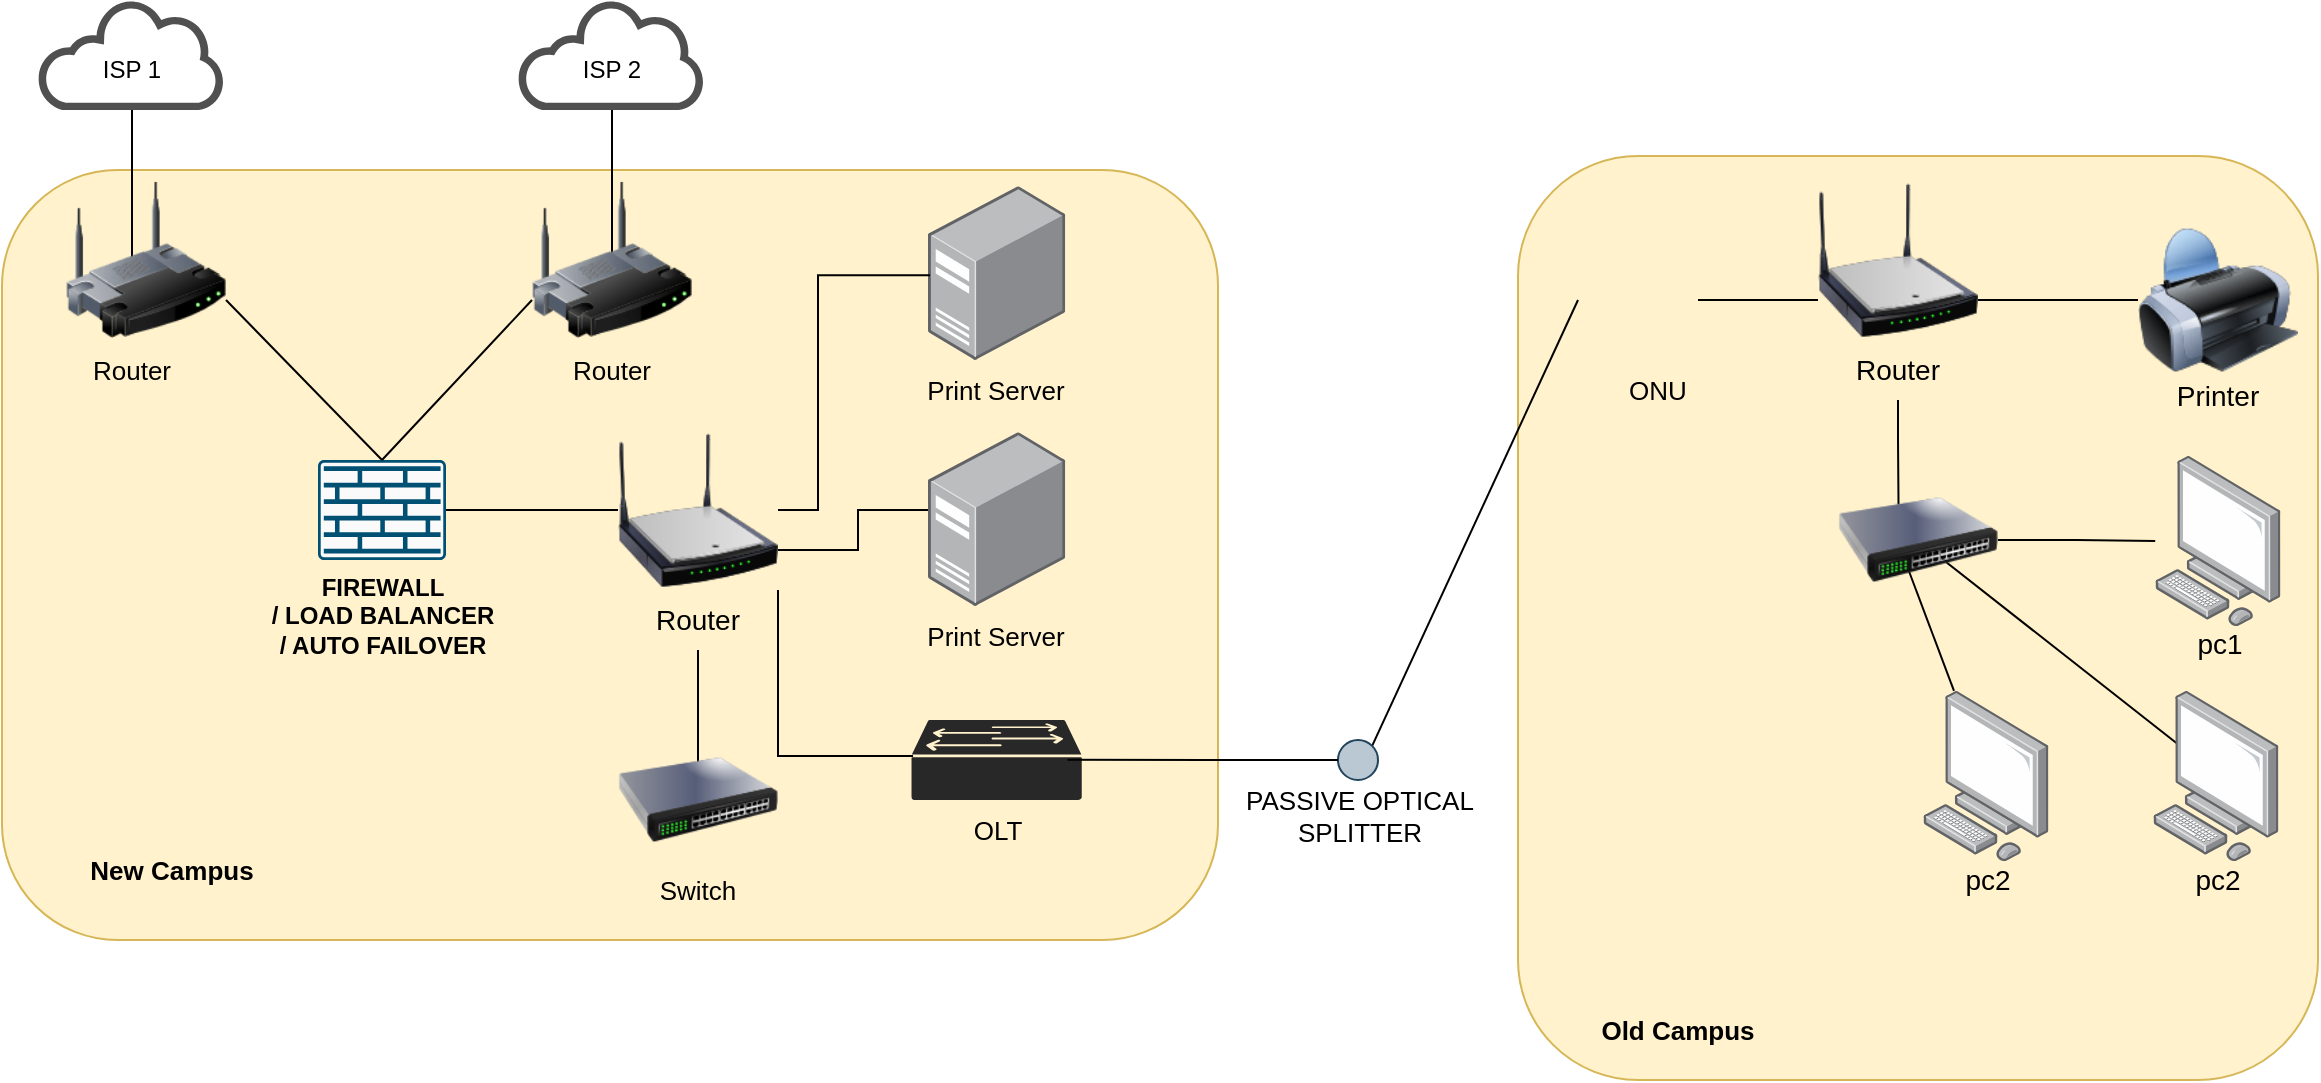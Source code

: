 <mxfile version="22.1.0" type="github">
  <diagram name="Page-1" id="_nMl6FJfx0xCbWasfPqS">
    <mxGraphModel dx="3516" dy="1014" grid="1" gridSize="10" guides="1" tooltips="1" connect="1" arrows="0" fold="1" page="1" pageScale="1" pageWidth="850" pageHeight="1100" math="0" shadow="0">
      <root>
        <mxCell id="0" />
        <mxCell id="1" parent="0" />
        <mxCell id="VAxVF2x6nKeMdrS-wdlX-39" value="" style="rounded=1;whiteSpace=wrap;html=1;fillColor=#fff2cc;strokeColor=#d6b656;" vertex="1" parent="1">
          <mxGeometry x="90" y="158" width="400" height="462" as="geometry" />
        </mxCell>
        <mxCell id="VAxVF2x6nKeMdrS-wdlX-79" style="rounded=0;orthogonalLoop=1;jettySize=auto;html=1;exitX=0.5;exitY=0.5;exitDx=0;exitDy=0;endArrow=none;endFill=0;exitPerimeter=0;" edge="1" parent="1" target="VAxVF2x6nKeMdrS-wdlX-68">
          <mxGeometry relative="1" as="geometry">
            <mxPoint x="280" y="351" as="sourcePoint" />
            <mxPoint x="420" y="461" as="targetPoint" />
          </mxGeometry>
        </mxCell>
        <mxCell id="VAxVF2x6nKeMdrS-wdlX-78" style="rounded=0;orthogonalLoop=1;jettySize=auto;html=1;exitX=0.5;exitY=0.5;exitDx=0;exitDy=0;endArrow=none;endFill=0;entryX=0.357;entryY=0.406;entryDx=0;entryDy=0;entryPerimeter=0;exitPerimeter=0;" edge="1" parent="1" source="VAxVF2x6nKeMdrS-wdlX-70" target="VAxVF2x6nKeMdrS-wdlX-65">
          <mxGeometry relative="1" as="geometry" />
        </mxCell>
        <mxCell id="VAxVF2x6nKeMdrS-wdlX-71" style="edgeStyle=orthogonalEdgeStyle;rounded=0;orthogonalLoop=1;jettySize=auto;html=1;exitX=0.5;exitY=1;exitDx=0;exitDy=0;entryX=0.381;entryY=0.625;entryDx=0;entryDy=0;entryPerimeter=0;endArrow=none;endFill=0;" edge="1" parent="1" source="VAxVF2x6nKeMdrS-wdlX-54" target="VAxVF2x6nKeMdrS-wdlX-70">
          <mxGeometry relative="1" as="geometry" />
        </mxCell>
        <mxCell id="VAxVF2x6nKeMdrS-wdlX-37" value="" style="rounded=1;whiteSpace=wrap;html=1;fillColor=#fff2cc;strokeColor=#d6b656;" vertex="1" parent="1">
          <mxGeometry x="-668" y="165" width="608" height="385" as="geometry" />
        </mxCell>
        <mxCell id="VAxVF2x6nKeMdrS-wdlX-36" style="edgeStyle=orthogonalEdgeStyle;rounded=0;orthogonalLoop=1;jettySize=auto;html=1;exitX=0.5;exitY=1;exitDx=0;exitDy=0;entryX=0.5;entryY=0.5;entryDx=0;entryDy=0;entryPerimeter=0;endArrow=none;endFill=0;" edge="1" parent="1" source="VAxVF2x6nKeMdrS-wdlX-25" target="VAxVF2x6nKeMdrS-wdlX-33">
          <mxGeometry relative="1" as="geometry" />
        </mxCell>
        <mxCell id="VAxVF2x6nKeMdrS-wdlX-1" value="" style="sketch=0;pointerEvents=1;shadow=0;dashed=0;html=1;strokeColor=none;fillColor=#505050;labelPosition=center;verticalLabelPosition=bottom;outlineConnect=0;verticalAlign=top;align=center;shape=mxgraph.office.clouds.cloud;" vertex="1" parent="1">
          <mxGeometry x="-650" y="80" width="94" height="55" as="geometry" />
        </mxCell>
        <mxCell id="VAxVF2x6nKeMdrS-wdlX-2" value="" style="sketch=0;pointerEvents=1;shadow=0;dashed=0;html=1;strokeColor=none;fillColor=#505050;labelPosition=center;verticalLabelPosition=bottom;outlineConnect=0;verticalAlign=top;align=center;shape=mxgraph.office.clouds.cloud;" vertex="1" parent="1">
          <mxGeometry x="-410" y="80" width="94" height="55" as="geometry" />
        </mxCell>
        <mxCell id="VAxVF2x6nKeMdrS-wdlX-3" value="&lt;b&gt;FIREWALL &lt;br&gt;/ LOAD BALANCER &lt;br&gt;/ AUTO FAILOVER&lt;/b&gt;" style="sketch=0;points=[[0.015,0.015,0],[0.985,0.015,0],[0.985,0.985,0],[0.015,0.985,0],[0.25,0,0],[0.5,0,0],[0.75,0,0],[1,0.25,0],[1,0.5,0],[1,0.75,0],[0.75,1,0],[0.5,1,0],[0.25,1,0],[0,0.75,0],[0,0.5,0],[0,0.25,0]];verticalLabelPosition=bottom;html=1;verticalAlign=top;aspect=fixed;align=center;pointerEvents=1;shape=mxgraph.cisco19.rect;prIcon=firewall;fillColor=#FAFAFA;strokeColor=#005073;" vertex="1" parent="1">
          <mxGeometry x="-510" y="310" width="64" height="50" as="geometry" />
        </mxCell>
        <mxCell id="VAxVF2x6nKeMdrS-wdlX-9" style="rounded=0;orthogonalLoop=1;jettySize=auto;html=1;exitX=0.5;exitY=0;exitDx=0;exitDy=0;exitPerimeter=0;endArrow=none;endFill=0;" edge="1" parent="1" target="VAxVF2x6nKeMdrS-wdlX-1">
          <mxGeometry relative="1" as="geometry">
            <mxPoint x="-603" y="210" as="sourcePoint" />
          </mxGeometry>
        </mxCell>
        <mxCell id="VAxVF2x6nKeMdrS-wdlX-10" style="rounded=0;orthogonalLoop=1;jettySize=auto;html=1;endArrow=none;endFill=0;" edge="1" parent="1" target="VAxVF2x6nKeMdrS-wdlX-2">
          <mxGeometry relative="1" as="geometry">
            <mxPoint x="-363" y="210" as="sourcePoint" />
          </mxGeometry>
        </mxCell>
        <mxCell id="VAxVF2x6nKeMdrS-wdlX-8" style="rounded=0;orthogonalLoop=1;jettySize=auto;html=1;exitX=1;exitY=0.75;exitDx=0;exitDy=0;entryX=0.5;entryY=0;entryDx=0;entryDy=0;entryPerimeter=0;endArrow=none;endFill=0;" edge="1" parent="1" source="VAxVF2x6nKeMdrS-wdlX-19" target="VAxVF2x6nKeMdrS-wdlX-3">
          <mxGeometry relative="1" as="geometry">
            <mxPoint x="-563" y="230" as="sourcePoint" />
          </mxGeometry>
        </mxCell>
        <mxCell id="VAxVF2x6nKeMdrS-wdlX-11" value="ISP 2" style="text;html=1;strokeColor=none;fillColor=none;align=center;verticalAlign=middle;whiteSpace=wrap;rounded=0;" vertex="1" parent="1">
          <mxGeometry x="-393" y="100" width="60" height="30" as="geometry" />
        </mxCell>
        <mxCell id="VAxVF2x6nKeMdrS-wdlX-12" value="ISP 1" style="text;html=1;strokeColor=none;fillColor=none;align=center;verticalAlign=middle;whiteSpace=wrap;rounded=0;" vertex="1" parent="1">
          <mxGeometry x="-633" y="100" width="60" height="30" as="geometry" />
        </mxCell>
        <mxCell id="VAxVF2x6nKeMdrS-wdlX-14" style="rounded=0;orthogonalLoop=1;jettySize=auto;html=1;exitX=0;exitY=0.75;exitDx=0;exitDy=0;entryX=0.5;entryY=0;entryDx=0;entryDy=0;entryPerimeter=0;endArrow=none;endFill=0;" edge="1" parent="1" source="VAxVF2x6nKeMdrS-wdlX-20" target="VAxVF2x6nKeMdrS-wdlX-3">
          <mxGeometry relative="1" as="geometry">
            <mxPoint x="-403" y="230" as="sourcePoint" />
            <mxPoint x="-468" y="320" as="targetPoint" />
          </mxGeometry>
        </mxCell>
        <mxCell id="VAxVF2x6nKeMdrS-wdlX-16" style="rounded=0;orthogonalLoop=1;jettySize=auto;html=1;exitX=1;exitY=0.5;exitDx=0;exitDy=0;exitPerimeter=0;entryX=0;entryY=0.5;entryDx=0;entryDy=0;entryPerimeter=0;endArrow=none;endFill=0;" edge="1" parent="1" source="VAxVF2x6nKeMdrS-wdlX-3" target="VAxVF2x6nKeMdrS-wdlX-24">
          <mxGeometry relative="1" as="geometry">
            <mxPoint x="-350" y="386.5" as="targetPoint" />
          </mxGeometry>
        </mxCell>
        <mxCell id="VAxVF2x6nKeMdrS-wdlX-19" value="" style="image;html=1;image=img/lib/clip_art/networking/Wireless_Router_128x128.png" vertex="1" parent="1">
          <mxGeometry x="-636" y="170" width="80" height="80" as="geometry" />
        </mxCell>
        <mxCell id="VAxVF2x6nKeMdrS-wdlX-20" value="" style="image;html=1;image=img/lib/clip_art/networking/Wireless_Router_128x128.png" vertex="1" parent="1">
          <mxGeometry x="-403" y="170" width="80" height="80" as="geometry" />
        </mxCell>
        <mxCell id="VAxVF2x6nKeMdrS-wdlX-21" value="&lt;span style=&quot;font-weight: normal; font-size: 13px;&quot;&gt;Router&lt;/span&gt;" style="text;html=1;strokeColor=none;fillColor=none;align=center;verticalAlign=middle;whiteSpace=wrap;rounded=0;fontSize=13;fontStyle=1" vertex="1" parent="1">
          <mxGeometry x="-633" y="250" width="60" height="30" as="geometry" />
        </mxCell>
        <mxCell id="VAxVF2x6nKeMdrS-wdlX-23" value="&lt;span style=&quot;font-weight: normal; font-size: 13px;&quot;&gt;Router&lt;/span&gt;" style="text;html=1;strokeColor=none;fillColor=none;align=center;verticalAlign=middle;whiteSpace=wrap;rounded=0;fontSize=13;fontStyle=1" vertex="1" parent="1">
          <mxGeometry x="-393" y="250" width="60" height="30" as="geometry" />
        </mxCell>
        <mxCell id="VAxVF2x6nKeMdrS-wdlX-32" style="edgeStyle=orthogonalEdgeStyle;rounded=0;orthogonalLoop=1;jettySize=auto;html=1;exitX=1;exitY=0.75;exitDx=0;exitDy=0;endArrow=none;endFill=0;" edge="1" parent="1" source="VAxVF2x6nKeMdrS-wdlX-24" target="VAxVF2x6nKeMdrS-wdlX-30">
          <mxGeometry relative="1" as="geometry">
            <Array as="points">
              <mxPoint x="-240" y="355" />
              <mxPoint x="-240" y="335" />
            </Array>
          </mxGeometry>
        </mxCell>
        <mxCell id="VAxVF2x6nKeMdrS-wdlX-24" value="" style="image;html=1;image=img/lib/clip_art/networking/Wireless_Router_N_128x128.png" vertex="1" parent="1">
          <mxGeometry x="-360" y="295" width="80" height="80" as="geometry" />
        </mxCell>
        <mxCell id="VAxVF2x6nKeMdrS-wdlX-25" value="&lt;span style=&quot;font-weight: normal; font-size: 14px;&quot;&gt;Router&lt;/span&gt;" style="text;html=1;strokeColor=none;fillColor=none;align=center;verticalAlign=middle;whiteSpace=wrap;rounded=0;fontSize=14;fontStyle=1" vertex="1" parent="1">
          <mxGeometry x="-350" y="375" width="60" height="30" as="geometry" />
        </mxCell>
        <mxCell id="VAxVF2x6nKeMdrS-wdlX-26" value="" style="image;points=[];aspect=fixed;html=1;align=center;shadow=0;dashed=0;image=img/lib/allied_telesis/computer_and_terminals/Server_Desktop.svg;" vertex="1" parent="1">
          <mxGeometry x="-205" y="173" width="68.63" height="87" as="geometry" />
        </mxCell>
        <mxCell id="VAxVF2x6nKeMdrS-wdlX-27" style="edgeStyle=orthogonalEdgeStyle;rounded=0;orthogonalLoop=1;jettySize=auto;html=1;exitX=1;exitY=0.5;exitDx=0;exitDy=0;entryX=0.015;entryY=0.513;entryDx=0;entryDy=0;entryPerimeter=0;endArrow=none;endFill=0;" edge="1" parent="1" source="VAxVF2x6nKeMdrS-wdlX-24" target="VAxVF2x6nKeMdrS-wdlX-26">
          <mxGeometry relative="1" as="geometry">
            <Array as="points">
              <mxPoint x="-260" y="335" />
              <mxPoint x="-260" y="218" />
            </Array>
          </mxGeometry>
        </mxCell>
        <mxCell id="VAxVF2x6nKeMdrS-wdlX-29" value="&lt;span style=&quot;font-weight: 400; font-size: 13px;&quot;&gt;Print Server&lt;/span&gt;" style="text;html=1;strokeColor=none;fillColor=none;align=center;verticalAlign=middle;whiteSpace=wrap;rounded=0;fontSize=13;fontStyle=1" vertex="1" parent="1">
          <mxGeometry x="-220.68" y="260" width="100" height="30" as="geometry" />
        </mxCell>
        <mxCell id="VAxVF2x6nKeMdrS-wdlX-30" value="" style="image;points=[];aspect=fixed;html=1;align=center;shadow=0;dashed=0;image=img/lib/allied_telesis/computer_and_terminals/Server_Desktop.svg;" vertex="1" parent="1">
          <mxGeometry x="-205" y="296" width="68.63" height="87" as="geometry" />
        </mxCell>
        <mxCell id="VAxVF2x6nKeMdrS-wdlX-31" value="&lt;span style=&quot;font-weight: 400; font-size: 13px;&quot;&gt;Print Server&lt;/span&gt;" style="text;html=1;strokeColor=none;fillColor=none;align=center;verticalAlign=middle;whiteSpace=wrap;rounded=0;fontSize=13;fontStyle=1" vertex="1" parent="1">
          <mxGeometry x="-220.68" y="383" width="100" height="30" as="geometry" />
        </mxCell>
        <mxCell id="VAxVF2x6nKeMdrS-wdlX-33" value="" style="image;html=1;image=img/lib/clip_art/networking/Switch_128x128.png" vertex="1" parent="1">
          <mxGeometry x="-360" y="440" width="80" height="80" as="geometry" />
        </mxCell>
        <mxCell id="VAxVF2x6nKeMdrS-wdlX-34" value="&lt;span style=&quot;font-weight: 400; font-size: 13px;&quot;&gt;Switch&lt;/span&gt;" style="text;html=1;strokeColor=none;fillColor=none;align=center;verticalAlign=middle;whiteSpace=wrap;rounded=0;fontSize=13;fontStyle=1" vertex="1" parent="1">
          <mxGeometry x="-370" y="510" width="100" height="30" as="geometry" />
        </mxCell>
        <mxCell id="VAxVF2x6nKeMdrS-wdlX-38" value="&lt;span style=&quot;font-size: 13px;&quot;&gt;New Campus&lt;/span&gt;" style="text;html=1;strokeColor=none;fillColor=none;align=center;verticalAlign=middle;whiteSpace=wrap;rounded=0;fontSize=13;fontStyle=1" vertex="1" parent="1">
          <mxGeometry x="-633" y="500" width="100" height="30" as="geometry" />
        </mxCell>
        <mxCell id="VAxVF2x6nKeMdrS-wdlX-40" value="" style="verticalLabelPosition=bottom;sketch=0;html=1;fillColor=#282828;strokeColor=none;verticalAlign=top;pointerEvents=1;align=center;shape=mxgraph.cisco_safe.technology_icons.icon23;" vertex="1" parent="1">
          <mxGeometry x="-213.24" y="440" width="85.11" height="40" as="geometry" />
        </mxCell>
        <mxCell id="VAxVF2x6nKeMdrS-wdlX-41" style="edgeStyle=orthogonalEdgeStyle;rounded=0;orthogonalLoop=1;jettySize=auto;html=1;exitX=1;exitY=1;exitDx=0;exitDy=0;entryX=0.009;entryY=0.45;entryDx=0;entryDy=0;entryPerimeter=0;endArrow=none;endFill=0;" edge="1" parent="1" source="VAxVF2x6nKeMdrS-wdlX-24" target="VAxVF2x6nKeMdrS-wdlX-40">
          <mxGeometry relative="1" as="geometry" />
        </mxCell>
        <mxCell id="VAxVF2x6nKeMdrS-wdlX-42" value="&lt;span style=&quot;font-weight: 400; font-size: 13px;&quot;&gt;OLT&lt;/span&gt;" style="text;html=1;strokeColor=none;fillColor=none;align=center;verticalAlign=middle;whiteSpace=wrap;rounded=0;fontSize=13;fontStyle=1" vertex="1" parent="1">
          <mxGeometry x="-220.24" y="480" width="100" height="30" as="geometry" />
        </mxCell>
        <mxCell id="VAxVF2x6nKeMdrS-wdlX-50" style="rounded=0;orthogonalLoop=1;jettySize=auto;html=1;exitX=1;exitY=0;exitDx=0;exitDy=0;entryX=0;entryY=0.5;entryDx=0;entryDy=0;endArrow=none;endFill=0;" edge="1" parent="1" source="VAxVF2x6nKeMdrS-wdlX-44" target="VAxVF2x6nKeMdrS-wdlX-49">
          <mxGeometry relative="1" as="geometry" />
        </mxCell>
        <mxCell id="VAxVF2x6nKeMdrS-wdlX-44" value="" style="ellipse;whiteSpace=wrap;html=1;aspect=fixed;fillColor=#bac8d3;strokeColor=#23445d;" vertex="1" parent="1">
          <mxGeometry y="450" width="20" height="20" as="geometry" />
        </mxCell>
        <mxCell id="VAxVF2x6nKeMdrS-wdlX-47" style="edgeStyle=orthogonalEdgeStyle;rounded=0;orthogonalLoop=1;jettySize=auto;html=1;exitX=0;exitY=0.5;exitDx=0;exitDy=0;entryX=0.916;entryY=0.497;entryDx=0;entryDy=0;entryPerimeter=0;endArrow=none;endFill=0;" edge="1" parent="1" source="VAxVF2x6nKeMdrS-wdlX-44" target="VAxVF2x6nKeMdrS-wdlX-40">
          <mxGeometry relative="1" as="geometry" />
        </mxCell>
        <mxCell id="VAxVF2x6nKeMdrS-wdlX-48" value="&lt;span style=&quot;font-weight: 400; font-size: 13px;&quot;&gt;PASSIVE OPTICAL SPLITTER&lt;/span&gt;" style="text;html=1;strokeColor=none;fillColor=none;align=center;verticalAlign=middle;whiteSpace=wrap;rounded=0;fontSize=13;fontStyle=1" vertex="1" parent="1">
          <mxGeometry x="-49" y="473" width="120" height="30" as="geometry" />
        </mxCell>
        <mxCell id="VAxVF2x6nKeMdrS-wdlX-56" style="rounded=0;orthogonalLoop=1;jettySize=auto;html=1;exitX=1;exitY=0.5;exitDx=0;exitDy=0;entryX=0;entryY=0.75;entryDx=0;entryDy=0;endArrow=none;endFill=0;" edge="1" parent="1" source="VAxVF2x6nKeMdrS-wdlX-49" target="VAxVF2x6nKeMdrS-wdlX-53">
          <mxGeometry relative="1" as="geometry" />
        </mxCell>
        <mxCell id="VAxVF2x6nKeMdrS-wdlX-49" value="" style="shape=image;html=1;verticalAlign=top;verticalLabelPosition=bottom;labelBackgroundColor=#ffffff;imageAspect=0;aspect=fixed;image=https://cdn3.iconfinder.com/data/icons/user-interface-798/32/User_interface_cube_3d_shape_design_box-128.png" vertex="1" parent="1">
          <mxGeometry x="120" y="200" width="60" height="60" as="geometry" />
        </mxCell>
        <mxCell id="VAxVF2x6nKeMdrS-wdlX-51" value="&lt;span style=&quot;font-weight: 400;&quot;&gt;ONU&lt;/span&gt;" style="text;html=1;strokeColor=none;fillColor=none;align=center;verticalAlign=middle;whiteSpace=wrap;rounded=0;fontSize=13;fontStyle=1" vertex="1" parent="1">
          <mxGeometry x="100" y="260" width="120" height="30" as="geometry" />
        </mxCell>
        <mxCell id="VAxVF2x6nKeMdrS-wdlX-55" value="" style="group" vertex="1" connectable="0" parent="1">
          <mxGeometry x="240" y="170" width="80" height="110" as="geometry" />
        </mxCell>
        <mxCell id="VAxVF2x6nKeMdrS-wdlX-53" value="" style="image;html=1;image=img/lib/clip_art/networking/Wireless_Router_N_128x128.png" vertex="1" parent="VAxVF2x6nKeMdrS-wdlX-55">
          <mxGeometry width="80" height="80" as="geometry" />
        </mxCell>
        <mxCell id="VAxVF2x6nKeMdrS-wdlX-54" value="&lt;span style=&quot;font-weight: normal; font-size: 14px;&quot;&gt;Router&lt;/span&gt;" style="text;html=1;strokeColor=none;fillColor=none;align=center;verticalAlign=middle;whiteSpace=wrap;rounded=0;fontSize=14;fontStyle=1" vertex="1" parent="VAxVF2x6nKeMdrS-wdlX-55">
          <mxGeometry x="10" y="80" width="60" height="30" as="geometry" />
        </mxCell>
        <mxCell id="VAxVF2x6nKeMdrS-wdlX-57" value="&lt;span style=&quot;font-size: 13px;&quot;&gt;Old Campus&lt;/span&gt;" style="text;html=1;strokeColor=none;fillColor=none;align=center;verticalAlign=middle;whiteSpace=wrap;rounded=0;fontSize=13;fontStyle=1" vertex="1" parent="1">
          <mxGeometry x="120" y="580" width="100" height="30" as="geometry" />
        </mxCell>
        <mxCell id="VAxVF2x6nKeMdrS-wdlX-58" value="" style="image;html=1;image=img/lib/clip_art/computers/Printer_128x128.png" vertex="1" parent="1">
          <mxGeometry x="400" y="190" width="80" height="80" as="geometry" />
        </mxCell>
        <mxCell id="VAxVF2x6nKeMdrS-wdlX-59" style="edgeStyle=orthogonalEdgeStyle;rounded=0;orthogonalLoop=1;jettySize=auto;html=1;exitX=1;exitY=0.75;exitDx=0;exitDy=0;entryX=0;entryY=0.5;entryDx=0;entryDy=0;endArrow=none;endFill=0;" edge="1" parent="1" source="VAxVF2x6nKeMdrS-wdlX-53" target="VAxVF2x6nKeMdrS-wdlX-58">
          <mxGeometry relative="1" as="geometry" />
        </mxCell>
        <mxCell id="VAxVF2x6nKeMdrS-wdlX-60" value="&lt;span style=&quot;font-weight: 400;&quot;&gt;Printer&lt;/span&gt;" style="text;html=1;strokeColor=none;fillColor=none;align=center;verticalAlign=middle;whiteSpace=wrap;rounded=0;fontSize=14;fontStyle=1" vertex="1" parent="1">
          <mxGeometry x="410" y="263" width="60" height="30" as="geometry" />
        </mxCell>
        <mxCell id="VAxVF2x6nKeMdrS-wdlX-63" value="" style="group" vertex="1" connectable="0" parent="1">
          <mxGeometry x="406" y="307.94" width="70" height="109.11" as="geometry" />
        </mxCell>
        <mxCell id="VAxVF2x6nKeMdrS-wdlX-61" value="" style="image;points=[];aspect=fixed;html=1;align=center;shadow=0;dashed=0;image=img/lib/allied_telesis/computer_and_terminals/Personal_Computer.svg;" vertex="1" parent="VAxVF2x6nKeMdrS-wdlX-63">
          <mxGeometry x="2.6" width="62.8" height="85.11" as="geometry" />
        </mxCell>
        <mxCell id="VAxVF2x6nKeMdrS-wdlX-62" value="&lt;span style=&quot;font-weight: 400;&quot;&gt;pc1&lt;/span&gt;" style="text;html=1;strokeColor=none;fillColor=none;align=center;verticalAlign=middle;whiteSpace=wrap;rounded=0;fontSize=14;fontStyle=1" vertex="1" parent="VAxVF2x6nKeMdrS-wdlX-63">
          <mxGeometry y="79.11" width="70" height="30" as="geometry" />
        </mxCell>
        <mxCell id="VAxVF2x6nKeMdrS-wdlX-64" value="" style="group" vertex="1" connectable="0" parent="1">
          <mxGeometry x="405" y="425.44" width="70" height="109.11" as="geometry" />
        </mxCell>
        <mxCell id="VAxVF2x6nKeMdrS-wdlX-65" value="" style="image;points=[];aspect=fixed;html=1;align=center;shadow=0;dashed=0;image=img/lib/allied_telesis/computer_and_terminals/Personal_Computer.svg;" vertex="1" parent="VAxVF2x6nKeMdrS-wdlX-64">
          <mxGeometry x="2.6" width="62.8" height="85.11" as="geometry" />
        </mxCell>
        <mxCell id="VAxVF2x6nKeMdrS-wdlX-66" value="&lt;span style=&quot;font-weight: 400;&quot;&gt;pc2&lt;/span&gt;" style="text;html=1;strokeColor=none;fillColor=none;align=center;verticalAlign=middle;whiteSpace=wrap;rounded=0;fontSize=14;fontStyle=1" vertex="1" parent="VAxVF2x6nKeMdrS-wdlX-64">
          <mxGeometry y="79.11" width="70" height="30" as="geometry" />
        </mxCell>
        <mxCell id="VAxVF2x6nKeMdrS-wdlX-67" value="" style="group" vertex="1" connectable="0" parent="1">
          <mxGeometry x="290" y="425.44" width="70" height="109.11" as="geometry" />
        </mxCell>
        <mxCell id="VAxVF2x6nKeMdrS-wdlX-68" value="" style="image;points=[];aspect=fixed;html=1;align=center;shadow=0;dashed=0;image=img/lib/allied_telesis/computer_and_terminals/Personal_Computer.svg;" vertex="1" parent="VAxVF2x6nKeMdrS-wdlX-67">
          <mxGeometry x="2.6" width="62.8" height="85.11" as="geometry" />
        </mxCell>
        <mxCell id="VAxVF2x6nKeMdrS-wdlX-69" value="&lt;span style=&quot;font-weight: 400;&quot;&gt;pc2&lt;/span&gt;" style="text;html=1;strokeColor=none;fillColor=none;align=center;verticalAlign=middle;whiteSpace=wrap;rounded=0;fontSize=14;fontStyle=1" vertex="1" parent="VAxVF2x6nKeMdrS-wdlX-67">
          <mxGeometry y="79.11" width="70" height="30" as="geometry" />
        </mxCell>
        <mxCell id="VAxVF2x6nKeMdrS-wdlX-76" style="edgeStyle=orthogonalEdgeStyle;rounded=0;orthogonalLoop=1;jettySize=auto;html=1;exitX=1;exitY=0.5;exitDx=0;exitDy=0;endArrow=none;endFill=0;" edge="1" parent="1" source="VAxVF2x6nKeMdrS-wdlX-70" target="VAxVF2x6nKeMdrS-wdlX-61">
          <mxGeometry relative="1" as="geometry" />
        </mxCell>
        <mxCell id="VAxVF2x6nKeMdrS-wdlX-70" value="" style="image;html=1;image=img/lib/clip_art/networking/Switch_128x128.png" vertex="1" parent="1">
          <mxGeometry x="250" y="310" width="80" height="80" as="geometry" />
        </mxCell>
      </root>
    </mxGraphModel>
  </diagram>
</mxfile>
